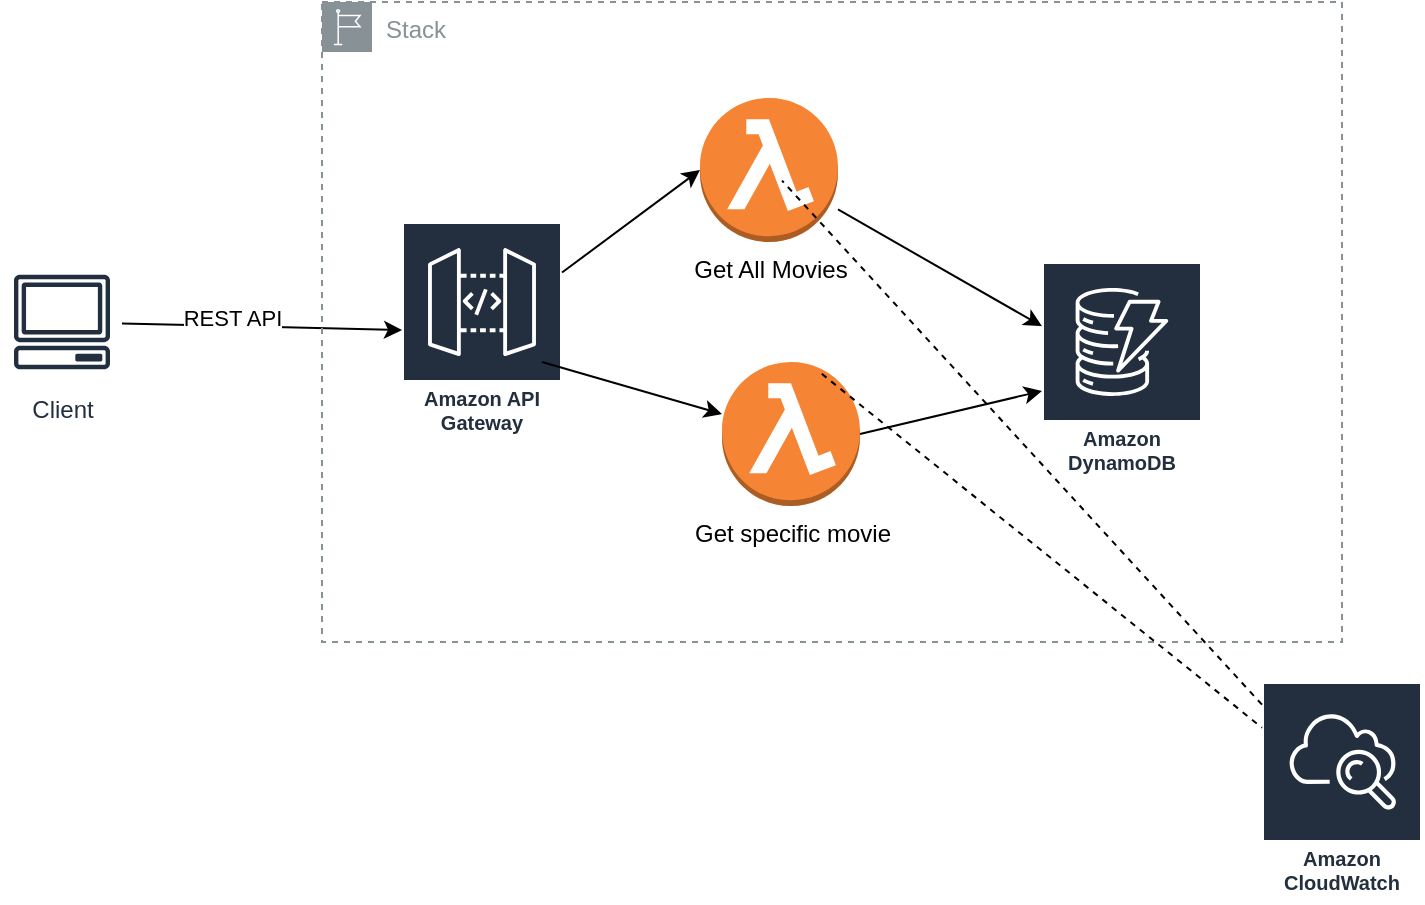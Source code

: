 <mxfile version="21.5.2" type="device">
  <diagram name="Page-1" id="XGwSPuZTn-FYMmGaGtYS">
    <mxGraphModel dx="656" dy="461" grid="1" gridSize="10" guides="1" tooltips="1" connect="1" arrows="1" fold="1" page="1" pageScale="1" pageWidth="827" pageHeight="1169" math="0" shadow="0">
      <root>
        <mxCell id="0" />
        <mxCell id="1" parent="0" />
        <mxCell id="2ErX_6Pt5FdPN6TeBVNE-1" value="Amazon API Gateway" style="sketch=0;outlineConnect=0;fontColor=#232F3E;gradientColor=none;strokeColor=#ffffff;fillColor=#232F3E;dashed=0;verticalLabelPosition=middle;verticalAlign=bottom;align=center;html=1;whiteSpace=wrap;fontSize=10;fontStyle=1;spacing=3;shape=mxgraph.aws4.productIcon;prIcon=mxgraph.aws4.api_gateway;" vertex="1" parent="1">
          <mxGeometry x="230" y="190" width="80" height="110" as="geometry" />
        </mxCell>
        <mxCell id="2ErX_6Pt5FdPN6TeBVNE-2" value="Client" style="sketch=0;outlineConnect=0;fontColor=#232F3E;gradientColor=none;strokeColor=#232F3E;fillColor=#ffffff;dashed=0;verticalLabelPosition=bottom;verticalAlign=top;align=center;html=1;fontSize=12;fontStyle=0;aspect=fixed;shape=mxgraph.aws4.resourceIcon;resIcon=mxgraph.aws4.client;" vertex="1" parent="1">
          <mxGeometry x="30" y="210" width="60" height="60" as="geometry" />
        </mxCell>
        <mxCell id="2ErX_6Pt5FdPN6TeBVNE-3" value="Get All Movies" style="outlineConnect=0;dashed=0;verticalLabelPosition=bottom;verticalAlign=top;align=center;html=1;shape=mxgraph.aws3.lambda_function;fillColor=#F58534;gradientColor=none;" vertex="1" parent="1">
          <mxGeometry x="379" y="128" width="69" height="72" as="geometry" />
        </mxCell>
        <mxCell id="2ErX_6Pt5FdPN6TeBVNE-4" value="Get specific movie" style="outlineConnect=0;dashed=0;verticalLabelPosition=bottom;verticalAlign=top;align=center;html=1;shape=mxgraph.aws3.lambda_function;fillColor=#F58534;gradientColor=none;" vertex="1" parent="1">
          <mxGeometry x="390" y="260" width="69" height="72" as="geometry" />
        </mxCell>
        <mxCell id="2ErX_6Pt5FdPN6TeBVNE-5" value="Amazon DynamoDB" style="sketch=0;outlineConnect=0;fontColor=#232F3E;gradientColor=none;strokeColor=#ffffff;fillColor=#232F3E;dashed=0;verticalLabelPosition=middle;verticalAlign=bottom;align=center;html=1;whiteSpace=wrap;fontSize=10;fontStyle=1;spacing=3;shape=mxgraph.aws4.productIcon;prIcon=mxgraph.aws4.dynamodb;" vertex="1" parent="1">
          <mxGeometry x="550" y="210" width="80" height="110" as="geometry" />
        </mxCell>
        <mxCell id="2ErX_6Pt5FdPN6TeBVNE-8" value="" style="endArrow=classic;html=1;rounded=0;entryX=0;entryY=0.5;entryDx=0;entryDy=0;entryPerimeter=0;" edge="1" parent="1" source="2ErX_6Pt5FdPN6TeBVNE-1" target="2ErX_6Pt5FdPN6TeBVNE-3">
          <mxGeometry width="50" height="50" relative="1" as="geometry">
            <mxPoint x="140" y="120" as="sourcePoint" />
            <mxPoint x="190" y="70" as="targetPoint" />
          </mxGeometry>
        </mxCell>
        <mxCell id="2ErX_6Pt5FdPN6TeBVNE-9" value="" style="endArrow=classic;html=1;rounded=0;" edge="1" parent="1" source="2ErX_6Pt5FdPN6TeBVNE-2" target="2ErX_6Pt5FdPN6TeBVNE-1">
          <mxGeometry width="50" height="50" relative="1" as="geometry">
            <mxPoint x="150" y="130" as="sourcePoint" />
            <mxPoint x="200" y="80" as="targetPoint" />
          </mxGeometry>
        </mxCell>
        <mxCell id="2ErX_6Pt5FdPN6TeBVNE-14" value="REST API" style="edgeLabel;html=1;align=center;verticalAlign=middle;resizable=0;points=[];" vertex="1" connectable="0" parent="2ErX_6Pt5FdPN6TeBVNE-9">
          <mxGeometry x="-0.216" y="4" relative="1" as="geometry">
            <mxPoint as="offset" />
          </mxGeometry>
        </mxCell>
        <mxCell id="2ErX_6Pt5FdPN6TeBVNE-10" value="" style="endArrow=classic;html=1;rounded=0;exitX=0.875;exitY=0.636;exitDx=0;exitDy=0;exitPerimeter=0;" edge="1" parent="1" source="2ErX_6Pt5FdPN6TeBVNE-1" target="2ErX_6Pt5FdPN6TeBVNE-4">
          <mxGeometry width="50" height="50" relative="1" as="geometry">
            <mxPoint x="140" y="120" as="sourcePoint" />
            <mxPoint x="190" y="70" as="targetPoint" />
          </mxGeometry>
        </mxCell>
        <mxCell id="2ErX_6Pt5FdPN6TeBVNE-12" value="" style="endArrow=classic;html=1;rounded=0;exitX=1;exitY=0.5;exitDx=0;exitDy=0;exitPerimeter=0;" edge="1" parent="1" source="2ErX_6Pt5FdPN6TeBVNE-4" target="2ErX_6Pt5FdPN6TeBVNE-5">
          <mxGeometry width="50" height="50" relative="1" as="geometry">
            <mxPoint x="140" y="120" as="sourcePoint" />
            <mxPoint x="540" y="260" as="targetPoint" />
          </mxGeometry>
        </mxCell>
        <mxCell id="2ErX_6Pt5FdPN6TeBVNE-13" value="" style="endArrow=classic;html=1;rounded=0;" edge="1" parent="1" source="2ErX_6Pt5FdPN6TeBVNE-3" target="2ErX_6Pt5FdPN6TeBVNE-5">
          <mxGeometry width="50" height="50" relative="1" as="geometry">
            <mxPoint x="150" y="130" as="sourcePoint" />
            <mxPoint x="380" y="90" as="targetPoint" />
          </mxGeometry>
        </mxCell>
        <mxCell id="2ErX_6Pt5FdPN6TeBVNE-15" value="Stack" style="sketch=0;outlineConnect=0;gradientColor=none;html=1;whiteSpace=wrap;fontSize=12;fontStyle=0;shape=mxgraph.aws4.group;grIcon=mxgraph.aws4.group_region;strokeColor=#879196;fillColor=none;verticalAlign=top;align=left;spacingLeft=30;fontColor=#879196;dashed=1;" vertex="1" parent="1">
          <mxGeometry x="190" y="80" width="510" height="320" as="geometry" />
        </mxCell>
        <mxCell id="2ErX_6Pt5FdPN6TeBVNE-16" value="Amazon CloudWatch" style="sketch=0;outlineConnect=0;fontColor=#232F3E;gradientColor=none;strokeColor=#ffffff;fillColor=#232F3E;dashed=0;verticalLabelPosition=middle;verticalAlign=bottom;align=center;html=1;whiteSpace=wrap;fontSize=10;fontStyle=1;spacing=3;shape=mxgraph.aws4.productIcon;prIcon=mxgraph.aws4.cloudwatch;" vertex="1" parent="1">
          <mxGeometry x="660" y="420" width="80" height="110" as="geometry" />
        </mxCell>
        <mxCell id="2ErX_6Pt5FdPN6TeBVNE-17" value="" style="endArrow=none;dashed=1;html=1;rounded=0;entryX=0.451;entryY=0.279;entryDx=0;entryDy=0;entryPerimeter=0;" edge="1" parent="1" source="2ErX_6Pt5FdPN6TeBVNE-16" target="2ErX_6Pt5FdPN6TeBVNE-15">
          <mxGeometry width="50" height="50" relative="1" as="geometry">
            <mxPoint x="260" y="350" as="sourcePoint" />
            <mxPoint x="310" y="300" as="targetPoint" />
          </mxGeometry>
        </mxCell>
        <mxCell id="2ErX_6Pt5FdPN6TeBVNE-18" value="" style="endArrow=none;dashed=1;html=1;rounded=0;exitX=0.49;exitY=0.581;exitDx=0;exitDy=0;exitPerimeter=0;" edge="1" parent="1" source="2ErX_6Pt5FdPN6TeBVNE-15" target="2ErX_6Pt5FdPN6TeBVNE-16">
          <mxGeometry width="50" height="50" relative="1" as="geometry">
            <mxPoint x="270" y="360" as="sourcePoint" />
            <mxPoint x="320" y="310" as="targetPoint" />
          </mxGeometry>
        </mxCell>
      </root>
    </mxGraphModel>
  </diagram>
</mxfile>
